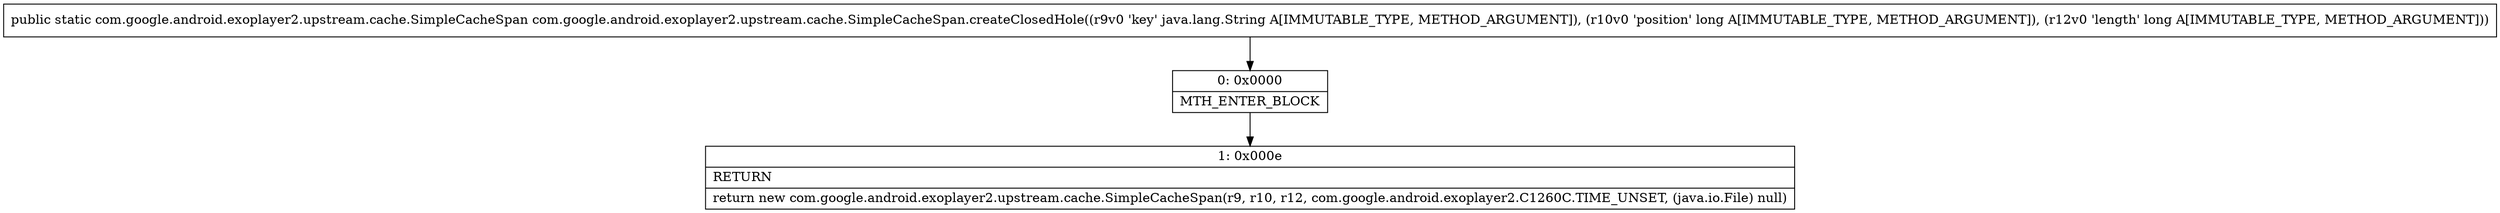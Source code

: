 digraph "CFG forcom.google.android.exoplayer2.upstream.cache.SimpleCacheSpan.createClosedHole(Ljava\/lang\/String;JJ)Lcom\/google\/android\/exoplayer2\/upstream\/cache\/SimpleCacheSpan;" {
Node_0 [shape=record,label="{0\:\ 0x0000|MTH_ENTER_BLOCK\l}"];
Node_1 [shape=record,label="{1\:\ 0x000e|RETURN\l|return new com.google.android.exoplayer2.upstream.cache.SimpleCacheSpan(r9, r10, r12, com.google.android.exoplayer2.C1260C.TIME_UNSET, (java.io.File) null)\l}"];
MethodNode[shape=record,label="{public static com.google.android.exoplayer2.upstream.cache.SimpleCacheSpan com.google.android.exoplayer2.upstream.cache.SimpleCacheSpan.createClosedHole((r9v0 'key' java.lang.String A[IMMUTABLE_TYPE, METHOD_ARGUMENT]), (r10v0 'position' long A[IMMUTABLE_TYPE, METHOD_ARGUMENT]), (r12v0 'length' long A[IMMUTABLE_TYPE, METHOD_ARGUMENT])) }"];
MethodNode -> Node_0;
Node_0 -> Node_1;
}

